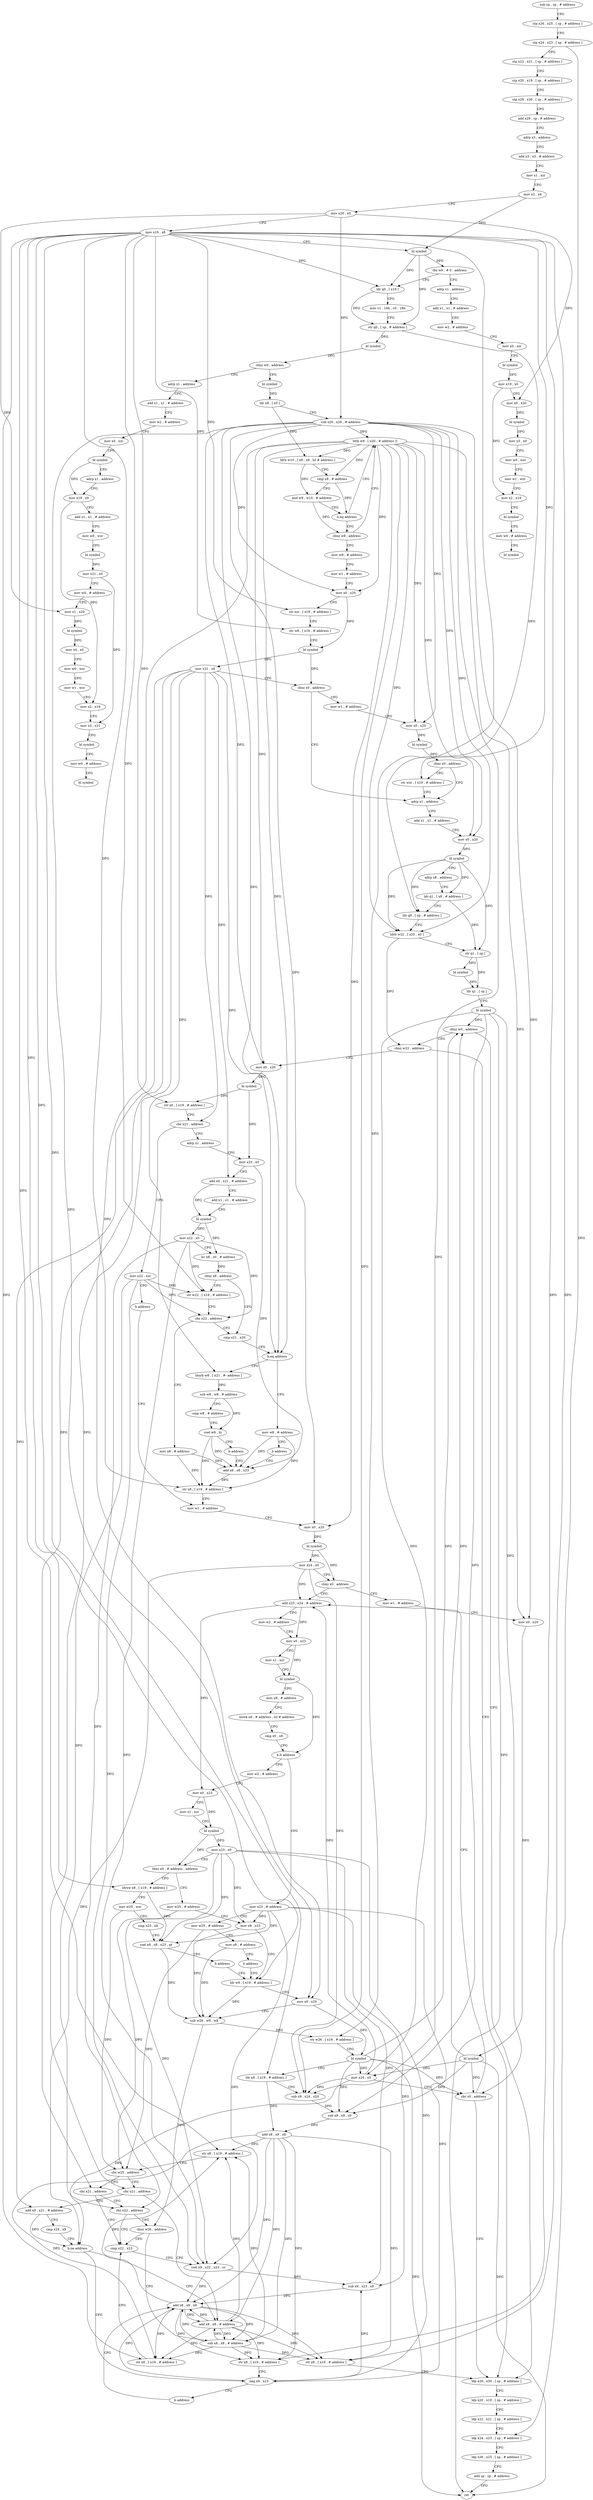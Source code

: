 digraph "func" {
"4204980" [label = "sub sp , sp , # address" ]
"4204984" [label = "stp x26 , x25 , [ sp , # address ]" ]
"4204988" [label = "stp x24 , x23 , [ sp , # address ]" ]
"4204992" [label = "stp x22 , x21 , [ sp , # address ]" ]
"4204996" [label = "stp x20 , x19 , [ sp , # address ]" ]
"4205000" [label = "stp x29 , x30 , [ sp , # address ]" ]
"4205004" [label = "add x29 , sp , # address" ]
"4205008" [label = "adrp x3 , address" ]
"4205012" [label = "add x3 , x3 , # address" ]
"4205016" [label = "mov x1 , xzr" ]
"4205020" [label = "mov x2 , x8" ]
"4205024" [label = "mov x20 , x0" ]
"4205028" [label = "mov x19 , x8" ]
"4205032" [label = "bl symbol" ]
"4205036" [label = "tbz w0 , # 0 , address" ]
"4205604" [label = "adrp x1 , address" ]
"4205040" [label = "ldr q0 , [ x19 ]" ]
"4205608" [label = "add x1 , x1 , # address" ]
"4205612" [label = "mov w2 , # address" ]
"4205616" [label = "mov x0 , xzr" ]
"4205620" [label = "bl symbol" ]
"4205624" [label = "mov x19 , x0" ]
"4205628" [label = "mov x0 , x20" ]
"4205632" [label = "bl symbol" ]
"4205636" [label = "mov x3 , x0" ]
"4205640" [label = "mov w0 , wzr" ]
"4205644" [label = "mov w1 , wzr" ]
"4205648" [label = "mov x2 , x19" ]
"4205652" [label = "bl symbol" ]
"4205656" [label = "mov w0 , # address" ]
"4205660" [label = "bl symbol" ]
"4205044" [label = "mov v1 . 16b , v0 . 16b" ]
"4205048" [label = "str q0 , [ sp , # address ]" ]
"4205052" [label = "bl symbol" ]
"4205056" [label = "cbnz w0 , address" ]
"4205664" [label = "adrp x1 , address" ]
"4205060" [label = "bl symbol" ]
"4205668" [label = "add x1 , x1 , # address" ]
"4205672" [label = "mov w2 , # address" ]
"4205676" [label = "mov x0 , xzr" ]
"4205680" [label = "bl symbol" ]
"4205684" [label = "adrp x1 , address" ]
"4205688" [label = "mov x19 , x0" ]
"4205692" [label = "add x1 , x1 , # address" ]
"4205696" [label = "mov w0 , wzr" ]
"4205700" [label = "bl symbol" ]
"4205704" [label = "mov x21 , x0" ]
"4205708" [label = "mov w0 , # address" ]
"4205712" [label = "mov x1 , x20" ]
"4205716" [label = "bl symbol" ]
"4205720" [label = "mov x4 , x0" ]
"4205724" [label = "mov w0 , wzr" ]
"4205728" [label = "mov w1 , wzr" ]
"4205732" [label = "mov x2 , x19" ]
"4205736" [label = "mov x3 , x21" ]
"4205740" [label = "bl symbol" ]
"4205744" [label = "mov w0 , # address" ]
"4205748" [label = "bl symbol" ]
"4205064" [label = "ldr x8 , [ x0 ]" ]
"4205068" [label = "sub x20 , x20 , # address" ]
"4205072" [label = "ldrb w9 , [ x20 , # address ]!" ]
"4205076" [label = "ldrh w10 , [ x8 , x9 , lsl # address ]" ]
"4205080" [label = "cmp x9 , # address" ]
"4205084" [label = "and w9 , w10 , # address" ]
"4205088" [label = "b.eq address" ]
"4205092" [label = "cbnz w9 , address" ]
"4205096" [label = "mov w8 , # address" ]
"4205100" [label = "mov w1 , # address" ]
"4205104" [label = "mov x0 , x20" ]
"4205108" [label = "str xzr , [ x19 , # address ]" ]
"4205112" [label = "str w8 , [ x19 , # address ]" ]
"4205116" [label = "bl symbol" ]
"4205120" [label = "mov x21 , x0" ]
"4205124" [label = "cbnz x0 , address" ]
"4205148" [label = "adrp x1 , address" ]
"4205128" [label = "mov w1 , # address" ]
"4205152" [label = "add x1 , x1 , # address" ]
"4205156" [label = "mov x0 , x20" ]
"4205160" [label = "bl symbol" ]
"4205164" [label = "adrp x8 , address" ]
"4205168" [label = "ldr q1 , [ x8 , # address ]" ]
"4205172" [label = "ldr q0 , [ sp , # address ]" ]
"4205176" [label = "ldrb w22 , [ x20 , x0 ]" ]
"4205180" [label = "str q1 , [ sp ]" ]
"4205184" [label = "bl symbol" ]
"4205188" [label = "ldr q1 , [ sp ]" ]
"4205192" [label = "bl symbol" ]
"4205196" [label = "cbnz w0 , address" ]
"4205576" [label = "ldp x29 , x30 , [ sp , # address ]" ]
"4205200" [label = "cbnz w22 , address" ]
"4205132" [label = "mov x0 , x20" ]
"4205136" [label = "bl symbol" ]
"4205140" [label = "cbnz x0 , address" ]
"4205144" [label = "str wzr , [ x19 , # address ]" ]
"4205580" [label = "ldp x20 , x19 , [ sp , # address ]" ]
"4205584" [label = "ldp x22 , x21 , [ sp , # address ]" ]
"4205588" [label = "ldp x24 , x23 , [ sp , # address ]" ]
"4205592" [label = "ldp x26 , x25 , [ sp , # address ]" ]
"4205596" [label = "add sp , sp , # address" ]
"4205600" [label = "ret" ]
"4205204" [label = "mov x0 , x20" ]
"4205208" [label = "bl symbol" ]
"4205212" [label = "str x0 , [ x19 , # address ]" ]
"4205216" [label = "cbz x21 , address" ]
"4205288" [label = "mov x22 , xzr" ]
"4205220" [label = "adrp x1 , address" ]
"4205292" [label = "b address" ]
"4205316" [label = "mov w1 , # address" ]
"4205224" [label = "mov x23 , x0" ]
"4205228" [label = "add x0 , x21 , # address" ]
"4205232" [label = "add x1 , x1 , # address" ]
"4205236" [label = "bl symbol" ]
"4205240" [label = "mov x22 , x0" ]
"4205244" [label = "lsr x8 , x0 , # address" ]
"4205248" [label = "cbnz x8 , address" ]
"4205260" [label = "cmp x21 , x20" ]
"4205252" [label = "str w22 , [ x19 , # address ]" ]
"4205320" [label = "mov x0 , x20" ]
"4205324" [label = "bl symbol" ]
"4205328" [label = "mov x24 , x0" ]
"4205332" [label = "cbnz x0 , address" ]
"4205356" [label = "add x23 , x24 , # address" ]
"4205336" [label = "mov w1 , # address" ]
"4205264" [label = "b.eq address" ]
"4205296" [label = "mov w8 , # address" ]
"4205268" [label = "ldurb w8 , [ x21 , #- address ]" ]
"4205256" [label = "cbz x22 , address" ]
"4205304" [label = "mov x8 , # address" ]
"4205360" [label = "mov w2 , # address" ]
"4205364" [label = "mov x0 , x23" ]
"4205368" [label = "mov x1 , xzr" ]
"4205372" [label = "bl symbol" ]
"4205376" [label = "mov x8 , # address" ]
"4205380" [label = "movk x8 , # address , lsl # address" ]
"4205384" [label = "cmp x0 , x8" ]
"4205388" [label = "b.lt address" ]
"4205436" [label = "mov x23 , # address" ]
"4205392" [label = "mov w2 , # address" ]
"4205340" [label = "mov x0 , x20" ]
"4205344" [label = "bl symbol" ]
"4205348" [label = "mov x24 , x0" ]
"4205352" [label = "cbz x0 , address" ]
"4205300" [label = "b address" ]
"4205308" [label = "add x8 , x8 , x23" ]
"4205272" [label = "sub w8 , w8 , # address" ]
"4205276" [label = "cmp w8 , # address" ]
"4205280" [label = "cset w8 , hi" ]
"4205284" [label = "b address" ]
"4205440" [label = "mov w25 , # address" ]
"4205444" [label = "mov x8 , # address" ]
"4205448" [label = "b address" ]
"4205460" [label = "ldr w9 , [ x19 , # address ]" ]
"4205396" [label = "mov x0 , x23" ]
"4205400" [label = "mov x1 , xzr" ]
"4205404" [label = "bl symbol" ]
"4205408" [label = "mov x23 , x0" ]
"4205412" [label = "tbnz x0 , # address , address" ]
"4205452" [label = "mov w25 , # address" ]
"4205416" [label = "ldrsw x8 , [ x19 , # address ]" ]
"4205312" [label = "str x8 , [ x19 , # address ]" ]
"4205464" [label = "mov x0 , x20" ]
"4205468" [label = "sub w26 , w9 , w8" ]
"4205472" [label = "str w26 , [ x19 , # address ]" ]
"4205476" [label = "bl symbol" ]
"4205480" [label = "ldr x8 , [ x19 , # address ]" ]
"4205484" [label = "sub x9 , x24 , x20" ]
"4205488" [label = "sub x9 , x9 , x0" ]
"4205492" [label = "add x8 , x9 , x8" ]
"4205496" [label = "str x8 , [ x19 , # address ]" ]
"4205500" [label = "cbz w25 , address" ]
"4205536" [label = "cbz x21 , address" ]
"4205504" [label = "cbz x21 , address" ]
"4205456" [label = "mov x8 , x23" ]
"4205420" [label = "mov w25 , wzr" ]
"4205424" [label = "cmp x23 , x8" ]
"4205428" [label = "csel x8 , x8 , x23 , gt" ]
"4205432" [label = "b address" ]
"4205556" [label = "cmp x22 , x23" ]
"4205540" [label = "cbz x22 , address" ]
"4205520" [label = "add x8 , x8 , # address" ]
"4205508" [label = "add x9 , x21 , # address" ]
"4205560" [label = "csel x9 , x22 , x23 , cc" ]
"4205564" [label = "sub x9 , x23 , x9" ]
"4205568" [label = "add x8 , x8 , x9" ]
"4205544" [label = "cbnz w26 , address" ]
"4205524" [label = "str x8 , [ x19 , # address ]" ]
"4205528" [label = "neg x9 , x23" ]
"4205512" [label = "cmp x24 , x9" ]
"4205516" [label = "b.ne address" ]
"4205548" [label = "sub x8 , x8 , # address" ]
"4205572" [label = "str x8 , [ x19 , # address ]" ]
"4205532" [label = "b address" ]
"4205552" [label = "str x8 , [ x19 , # address ]" ]
"4204980" -> "4204984" [ label = "CFG" ]
"4204984" -> "4204988" [ label = "CFG" ]
"4204988" -> "4204992" [ label = "CFG" ]
"4204988" -> "4205588" [ label = "DFG" ]
"4204992" -> "4204996" [ label = "CFG" ]
"4204996" -> "4205000" [ label = "CFG" ]
"4205000" -> "4205004" [ label = "CFG" ]
"4205004" -> "4205008" [ label = "CFG" ]
"4205008" -> "4205012" [ label = "CFG" ]
"4205012" -> "4205016" [ label = "CFG" ]
"4205016" -> "4205020" [ label = "CFG" ]
"4205020" -> "4205024" [ label = "CFG" ]
"4205020" -> "4205032" [ label = "DFG" ]
"4205024" -> "4205028" [ label = "CFG" ]
"4205024" -> "4205628" [ label = "DFG" ]
"4205024" -> "4205712" [ label = "DFG" ]
"4205024" -> "4205068" [ label = "DFG" ]
"4205028" -> "4205032" [ label = "CFG" ]
"4205028" -> "4205040" [ label = "DFG" ]
"4205028" -> "4205108" [ label = "DFG" ]
"4205028" -> "4205112" [ label = "DFG" ]
"4205028" -> "4205144" [ label = "DFG" ]
"4205028" -> "4205212" [ label = "DFG" ]
"4205028" -> "4205252" [ label = "DFG" ]
"4205028" -> "4205312" [ label = "DFG" ]
"4205028" -> "4205460" [ label = "DFG" ]
"4205028" -> "4205472" [ label = "DFG" ]
"4205028" -> "4205480" [ label = "DFG" ]
"4205028" -> "4205496" [ label = "DFG" ]
"4205028" -> "4205416" [ label = "DFG" ]
"4205028" -> "4205524" [ label = "DFG" ]
"4205028" -> "4205552" [ label = "DFG" ]
"4205028" -> "4205572" [ label = "DFG" ]
"4205032" -> "4205036" [ label = "DFG" ]
"4205032" -> "4205040" [ label = "DFG" ]
"4205032" -> "4205048" [ label = "DFG" ]
"4205036" -> "4205604" [ label = "CFG" ]
"4205036" -> "4205040" [ label = "CFG" ]
"4205604" -> "4205608" [ label = "CFG" ]
"4205040" -> "4205044" [ label = "CFG" ]
"4205040" -> "4205048" [ label = "DFG" ]
"4205608" -> "4205612" [ label = "CFG" ]
"4205612" -> "4205616" [ label = "CFG" ]
"4205616" -> "4205620" [ label = "CFG" ]
"4205620" -> "4205624" [ label = "DFG" ]
"4205624" -> "4205628" [ label = "CFG" ]
"4205624" -> "4205648" [ label = "DFG" ]
"4205628" -> "4205632" [ label = "DFG" ]
"4205632" -> "4205636" [ label = "DFG" ]
"4205636" -> "4205640" [ label = "CFG" ]
"4205640" -> "4205644" [ label = "CFG" ]
"4205644" -> "4205648" [ label = "CFG" ]
"4205648" -> "4205652" [ label = "CFG" ]
"4205652" -> "4205656" [ label = "CFG" ]
"4205656" -> "4205660" [ label = "CFG" ]
"4205044" -> "4205048" [ label = "CFG" ]
"4205048" -> "4205052" [ label = "DFG" ]
"4205048" -> "4205172" [ label = "DFG" ]
"4205052" -> "4205056" [ label = "DFG" ]
"4205056" -> "4205664" [ label = "CFG" ]
"4205056" -> "4205060" [ label = "CFG" ]
"4205664" -> "4205668" [ label = "CFG" ]
"4205060" -> "4205064" [ label = "DFG" ]
"4205668" -> "4205672" [ label = "CFG" ]
"4205672" -> "4205676" [ label = "CFG" ]
"4205676" -> "4205680" [ label = "CFG" ]
"4205680" -> "4205684" [ label = "CFG" ]
"4205680" -> "4205688" [ label = "DFG" ]
"4205684" -> "4205688" [ label = "CFG" ]
"4205688" -> "4205692" [ label = "CFG" ]
"4205688" -> "4205732" [ label = "DFG" ]
"4205692" -> "4205696" [ label = "CFG" ]
"4205696" -> "4205700" [ label = "CFG" ]
"4205700" -> "4205704" [ label = "DFG" ]
"4205704" -> "4205708" [ label = "CFG" ]
"4205704" -> "4205736" [ label = "DFG" ]
"4205708" -> "4205712" [ label = "CFG" ]
"4205712" -> "4205716" [ label = "DFG" ]
"4205716" -> "4205720" [ label = "DFG" ]
"4205720" -> "4205724" [ label = "CFG" ]
"4205724" -> "4205728" [ label = "CFG" ]
"4205728" -> "4205732" [ label = "CFG" ]
"4205732" -> "4205736" [ label = "CFG" ]
"4205736" -> "4205740" [ label = "CFG" ]
"4205740" -> "4205744" [ label = "CFG" ]
"4205744" -> "4205748" [ label = "CFG" ]
"4205064" -> "4205068" [ label = "CFG" ]
"4205064" -> "4205076" [ label = "DFG" ]
"4205068" -> "4205072" [ label = "DFG" ]
"4205068" -> "4205104" [ label = "DFG" ]
"4205068" -> "4205156" [ label = "DFG" ]
"4205068" -> "4205176" [ label = "DFG" ]
"4205068" -> "4205132" [ label = "DFG" ]
"4205068" -> "4205204" [ label = "DFG" ]
"4205068" -> "4205320" [ label = "DFG" ]
"4205068" -> "4205264" [ label = "DFG" ]
"4205068" -> "4205340" [ label = "DFG" ]
"4205068" -> "4205464" [ label = "DFG" ]
"4205068" -> "4205484" [ label = "DFG" ]
"4205072" -> "4205076" [ label = "DFG" ]
"4205072" -> "4205104" [ label = "DFG" ]
"4205072" -> "4205156" [ label = "DFG" ]
"4205072" -> "4205176" [ label = "DFG" ]
"4205072" -> "4205132" [ label = "DFG" ]
"4205072" -> "4205204" [ label = "DFG" ]
"4205072" -> "4205320" [ label = "DFG" ]
"4205072" -> "4205264" [ label = "DFG" ]
"4205072" -> "4205340" [ label = "DFG" ]
"4205072" -> "4205464" [ label = "DFG" ]
"4205072" -> "4205484" [ label = "DFG" ]
"4205072" -> "4205080" [ label = "DFG" ]
"4205076" -> "4205080" [ label = "CFG" ]
"4205076" -> "4205084" [ label = "DFG" ]
"4205080" -> "4205084" [ label = "CFG" ]
"4205080" -> "4205088" [ label = "DFG" ]
"4205084" -> "4205088" [ label = "CFG" ]
"4205084" -> "4205092" [ label = "DFG" ]
"4205088" -> "4205072" [ label = "CFG" ]
"4205088" -> "4205092" [ label = "CFG" ]
"4205092" -> "4205072" [ label = "CFG" ]
"4205092" -> "4205096" [ label = "CFG" ]
"4205096" -> "4205100" [ label = "CFG" ]
"4205100" -> "4205104" [ label = "CFG" ]
"4205104" -> "4205108" [ label = "CFG" ]
"4205104" -> "4205116" [ label = "DFG" ]
"4205108" -> "4205112" [ label = "CFG" ]
"4205112" -> "4205116" [ label = "CFG" ]
"4205116" -> "4205120" [ label = "DFG" ]
"4205116" -> "4205124" [ label = "DFG" ]
"4205120" -> "4205124" [ label = "CFG" ]
"4205120" -> "4205216" [ label = "DFG" ]
"4205120" -> "4205228" [ label = "DFG" ]
"4205120" -> "4205264" [ label = "DFG" ]
"4205120" -> "4205268" [ label = "DFG" ]
"4205120" -> "4205536" [ label = "DFG" ]
"4205120" -> "4205504" [ label = "DFG" ]
"4205120" -> "4205508" [ label = "DFG" ]
"4205124" -> "4205148" [ label = "CFG" ]
"4205124" -> "4205128" [ label = "CFG" ]
"4205148" -> "4205152" [ label = "CFG" ]
"4205128" -> "4205132" [ label = "CFG" ]
"4205152" -> "4205156" [ label = "CFG" ]
"4205156" -> "4205160" [ label = "DFG" ]
"4205160" -> "4205164" [ label = "CFG" ]
"4205160" -> "4205176" [ label = "DFG" ]
"4205160" -> "4205172" [ label = "DFG" ]
"4205160" -> "4205168" [ label = "DFG" ]
"4205160" -> "4205180" [ label = "DFG" ]
"4205164" -> "4205168" [ label = "CFG" ]
"4205168" -> "4205172" [ label = "CFG" ]
"4205168" -> "4205180" [ label = "DFG" ]
"4205172" -> "4205176" [ label = "CFG" ]
"4205176" -> "4205180" [ label = "CFG" ]
"4205176" -> "4205200" [ label = "DFG" ]
"4205180" -> "4205184" [ label = "DFG" ]
"4205180" -> "4205188" [ label = "DFG" ]
"4205184" -> "4205188" [ label = "DFG" ]
"4205188" -> "4205192" [ label = "CFG" ]
"4205192" -> "4205196" [ label = "DFG" ]
"4205192" -> "4205600" [ label = "DFG" ]
"4205192" -> "4205348" [ label = "DFG" ]
"4205192" -> "4205352" [ label = "DFG" ]
"4205192" -> "4205488" [ label = "DFG" ]
"4205196" -> "4205576" [ label = "CFG" ]
"4205196" -> "4205200" [ label = "CFG" ]
"4205576" -> "4205580" [ label = "CFG" ]
"4205200" -> "4205576" [ label = "CFG" ]
"4205200" -> "4205204" [ label = "CFG" ]
"4205132" -> "4205136" [ label = "DFG" ]
"4205136" -> "4205140" [ label = "DFG" ]
"4205140" -> "4205148" [ label = "CFG" ]
"4205140" -> "4205144" [ label = "CFG" ]
"4205144" -> "4205148" [ label = "CFG" ]
"4205580" -> "4205584" [ label = "CFG" ]
"4205584" -> "4205588" [ label = "CFG" ]
"4205588" -> "4205592" [ label = "CFG" ]
"4205592" -> "4205596" [ label = "CFG" ]
"4205596" -> "4205600" [ label = "CFG" ]
"4205204" -> "4205208" [ label = "DFG" ]
"4205208" -> "4205212" [ label = "DFG" ]
"4205208" -> "4205224" [ label = "DFG" ]
"4205212" -> "4205216" [ label = "CFG" ]
"4205216" -> "4205288" [ label = "CFG" ]
"4205216" -> "4205220" [ label = "CFG" ]
"4205288" -> "4205292" [ label = "CFG" ]
"4205288" -> "4205252" [ label = "DFG" ]
"4205288" -> "4205256" [ label = "DFG" ]
"4205288" -> "4205560" [ label = "DFG" ]
"4205288" -> "4205540" [ label = "DFG" ]
"4205220" -> "4205224" [ label = "CFG" ]
"4205292" -> "4205316" [ label = "CFG" ]
"4205316" -> "4205320" [ label = "CFG" ]
"4205224" -> "4205228" [ label = "CFG" ]
"4205224" -> "4205308" [ label = "DFG" ]
"4205228" -> "4205232" [ label = "CFG" ]
"4205228" -> "4205236" [ label = "DFG" ]
"4205232" -> "4205236" [ label = "CFG" ]
"4205236" -> "4205240" [ label = "DFG" ]
"4205236" -> "4205244" [ label = "DFG" ]
"4205240" -> "4205244" [ label = "CFG" ]
"4205240" -> "4205252" [ label = "DFG" ]
"4205240" -> "4205256" [ label = "DFG" ]
"4205240" -> "4205560" [ label = "DFG" ]
"4205240" -> "4205540" [ label = "DFG" ]
"4205244" -> "4205248" [ label = "DFG" ]
"4205248" -> "4205260" [ label = "CFG" ]
"4205248" -> "4205252" [ label = "CFG" ]
"4205260" -> "4205264" [ label = "CFG" ]
"4205252" -> "4205256" [ label = "CFG" ]
"4205320" -> "4205324" [ label = "DFG" ]
"4205324" -> "4205328" [ label = "DFG" ]
"4205324" -> "4205332" [ label = "DFG" ]
"4205328" -> "4205332" [ label = "CFG" ]
"4205328" -> "4205356" [ label = "DFG" ]
"4205328" -> "4205484" [ label = "DFG" ]
"4205328" -> "4205516" [ label = "DFG" ]
"4205332" -> "4205356" [ label = "CFG" ]
"4205332" -> "4205336" [ label = "CFG" ]
"4205356" -> "4205360" [ label = "CFG" ]
"4205356" -> "4205364" [ label = "DFG" ]
"4205356" -> "4205396" [ label = "DFG" ]
"4205336" -> "4205340" [ label = "CFG" ]
"4205264" -> "4205296" [ label = "CFG" ]
"4205264" -> "4205268" [ label = "CFG" ]
"4205296" -> "4205300" [ label = "CFG" ]
"4205296" -> "4205308" [ label = "DFG" ]
"4205296" -> "4205312" [ label = "DFG" ]
"4205268" -> "4205272" [ label = "DFG" ]
"4205256" -> "4205304" [ label = "CFG" ]
"4205256" -> "4205260" [ label = "CFG" ]
"4205304" -> "4205308" [ label = "DFG" ]
"4205304" -> "4205312" [ label = "DFG" ]
"4205360" -> "4205364" [ label = "CFG" ]
"4205364" -> "4205368" [ label = "CFG" ]
"4205364" -> "4205372" [ label = "DFG" ]
"4205368" -> "4205372" [ label = "CFG" ]
"4205372" -> "4205376" [ label = "CFG" ]
"4205372" -> "4205388" [ label = "DFG" ]
"4205376" -> "4205380" [ label = "CFG" ]
"4205380" -> "4205384" [ label = "CFG" ]
"4205384" -> "4205388" [ label = "CFG" ]
"4205388" -> "4205436" [ label = "CFG" ]
"4205388" -> "4205392" [ label = "CFG" ]
"4205436" -> "4205440" [ label = "CFG" ]
"4205436" -> "4205456" [ label = "DFG" ]
"4205436" -> "4205428" [ label = "DFG" ]
"4205436" -> "4205560" [ label = "DFG" ]
"4205436" -> "4205528" [ label = "DFG" ]
"4205436" -> "4205564" [ label = "DFG" ]
"4205392" -> "4205396" [ label = "CFG" ]
"4205340" -> "4205344" [ label = "DFG" ]
"4205344" -> "4205348" [ label = "DFG" ]
"4205344" -> "4205196" [ label = "DFG" ]
"4205344" -> "4205600" [ label = "DFG" ]
"4205344" -> "4205352" [ label = "DFG" ]
"4205344" -> "4205488" [ label = "DFG" ]
"4205348" -> "4205352" [ label = "CFG" ]
"4205348" -> "4205356" [ label = "DFG" ]
"4205348" -> "4205484" [ label = "DFG" ]
"4205348" -> "4205516" [ label = "DFG" ]
"4205352" -> "4205576" [ label = "CFG" ]
"4205352" -> "4205356" [ label = "CFG" ]
"4205300" -> "4205308" [ label = "CFG" ]
"4205308" -> "4205312" [ label = "DFG" ]
"4205272" -> "4205276" [ label = "CFG" ]
"4205272" -> "4205280" [ label = "DFG" ]
"4205276" -> "4205280" [ label = "CFG" ]
"4205280" -> "4205284" [ label = "CFG" ]
"4205280" -> "4205312" [ label = "DFG" ]
"4205280" -> "4205308" [ label = "DFG" ]
"4205284" -> "4205308" [ label = "CFG" ]
"4205440" -> "4205444" [ label = "CFG" ]
"4205440" -> "4205500" [ label = "DFG" ]
"4205444" -> "4205448" [ label = "CFG" ]
"4205444" -> "4205468" [ label = "DFG" ]
"4205448" -> "4205460" [ label = "CFG" ]
"4205460" -> "4205464" [ label = "CFG" ]
"4205460" -> "4205468" [ label = "DFG" ]
"4205396" -> "4205400" [ label = "CFG" ]
"4205396" -> "4205404" [ label = "DFG" ]
"4205400" -> "4205404" [ label = "CFG" ]
"4205404" -> "4205408" [ label = "DFG" ]
"4205404" -> "4205412" [ label = "DFG" ]
"4205408" -> "4205412" [ label = "CFG" ]
"4205408" -> "4205456" [ label = "DFG" ]
"4205408" -> "4205428" [ label = "DFG" ]
"4205408" -> "4205560" [ label = "DFG" ]
"4205408" -> "4205528" [ label = "DFG" ]
"4205408" -> "4205564" [ label = "DFG" ]
"4205412" -> "4205452" [ label = "CFG" ]
"4205412" -> "4205416" [ label = "CFG" ]
"4205452" -> "4205456" [ label = "CFG" ]
"4205452" -> "4205500" [ label = "DFG" ]
"4205416" -> "4205420" [ label = "CFG" ]
"4205416" -> "4205428" [ label = "DFG" ]
"4205312" -> "4205316" [ label = "CFG" ]
"4205464" -> "4205468" [ label = "CFG" ]
"4205464" -> "4205476" [ label = "DFG" ]
"4205468" -> "4205472" [ label = "DFG" ]
"4205468" -> "4205544" [ label = "DFG" ]
"4205472" -> "4205476" [ label = "CFG" ]
"4205476" -> "4205480" [ label = "CFG" ]
"4205476" -> "4205196" [ label = "DFG" ]
"4205476" -> "4205348" [ label = "DFG" ]
"4205476" -> "4205352" [ label = "DFG" ]
"4205476" -> "4205600" [ label = "DFG" ]
"4205476" -> "4205488" [ label = "DFG" ]
"4205480" -> "4205484" [ label = "CFG" ]
"4205480" -> "4205492" [ label = "DFG" ]
"4205484" -> "4205488" [ label = "DFG" ]
"4205488" -> "4205492" [ label = "DFG" ]
"4205492" -> "4205496" [ label = "DFG" ]
"4205492" -> "4205520" [ label = "DFG" ]
"4205492" -> "4205524" [ label = "DFG" ]
"4205492" -> "4205548" [ label = "DFG" ]
"4205492" -> "4205552" [ label = "DFG" ]
"4205492" -> "4205568" [ label = "DFG" ]
"4205492" -> "4205572" [ label = "DFG" ]
"4205496" -> "4205500" [ label = "CFG" ]
"4205500" -> "4205536" [ label = "CFG" ]
"4205500" -> "4205504" [ label = "CFG" ]
"4205536" -> "4205556" [ label = "CFG" ]
"4205536" -> "4205540" [ label = "CFG" ]
"4205504" -> "4205520" [ label = "CFG" ]
"4205504" -> "4205508" [ label = "CFG" ]
"4205456" -> "4205460" [ label = "CFG" ]
"4205456" -> "4205468" [ label = "DFG" ]
"4205420" -> "4205424" [ label = "CFG" ]
"4205420" -> "4205500" [ label = "DFG" ]
"4205424" -> "4205428" [ label = "CFG" ]
"4205428" -> "4205432" [ label = "CFG" ]
"4205428" -> "4205468" [ label = "DFG" ]
"4205432" -> "4205460" [ label = "CFG" ]
"4205556" -> "4205560" [ label = "CFG" ]
"4205540" -> "4205556" [ label = "CFG" ]
"4205540" -> "4205544" [ label = "CFG" ]
"4205520" -> "4205524" [ label = "DFG" ]
"4205520" -> "4205496" [ label = "DFG" ]
"4205520" -> "4205548" [ label = "DFG" ]
"4205520" -> "4205552" [ label = "DFG" ]
"4205520" -> "4205568" [ label = "DFG" ]
"4205520" -> "4205572" [ label = "DFG" ]
"4205508" -> "4205512" [ label = "CFG" ]
"4205508" -> "4205516" [ label = "DFG" ]
"4205560" -> "4205564" [ label = "DFG" ]
"4205560" -> "4205568" [ label = "DFG" ]
"4205564" -> "4205568" [ label = "DFG" ]
"4205568" -> "4205572" [ label = "DFG" ]
"4205568" -> "4205496" [ label = "DFG" ]
"4205568" -> "4205520" [ label = "DFG" ]
"4205568" -> "4205524" [ label = "DFG" ]
"4205568" -> "4205548" [ label = "DFG" ]
"4205568" -> "4205552" [ label = "DFG" ]
"4205544" -> "4205556" [ label = "CFG" ]
"4205544" -> "4205548" [ label = "CFG" ]
"4205524" -> "4205528" [ label = "CFG" ]
"4205528" -> "4205532" [ label = "CFG" ]
"4205528" -> "4205564" [ label = "DFG" ]
"4205528" -> "4205568" [ label = "DFG" ]
"4205512" -> "4205516" [ label = "CFG" ]
"4205516" -> "4205528" [ label = "CFG" ]
"4205516" -> "4205520" [ label = "CFG" ]
"4205548" -> "4205552" [ label = "DFG" ]
"4205548" -> "4205496" [ label = "DFG" ]
"4205548" -> "4205520" [ label = "DFG" ]
"4205548" -> "4205524" [ label = "DFG" ]
"4205548" -> "4205568" [ label = "DFG" ]
"4205548" -> "4205572" [ label = "DFG" ]
"4205572" -> "4205576" [ label = "CFG" ]
"4205532" -> "4205568" [ label = "CFG" ]
"4205552" -> "4205556" [ label = "CFG" ]
}
